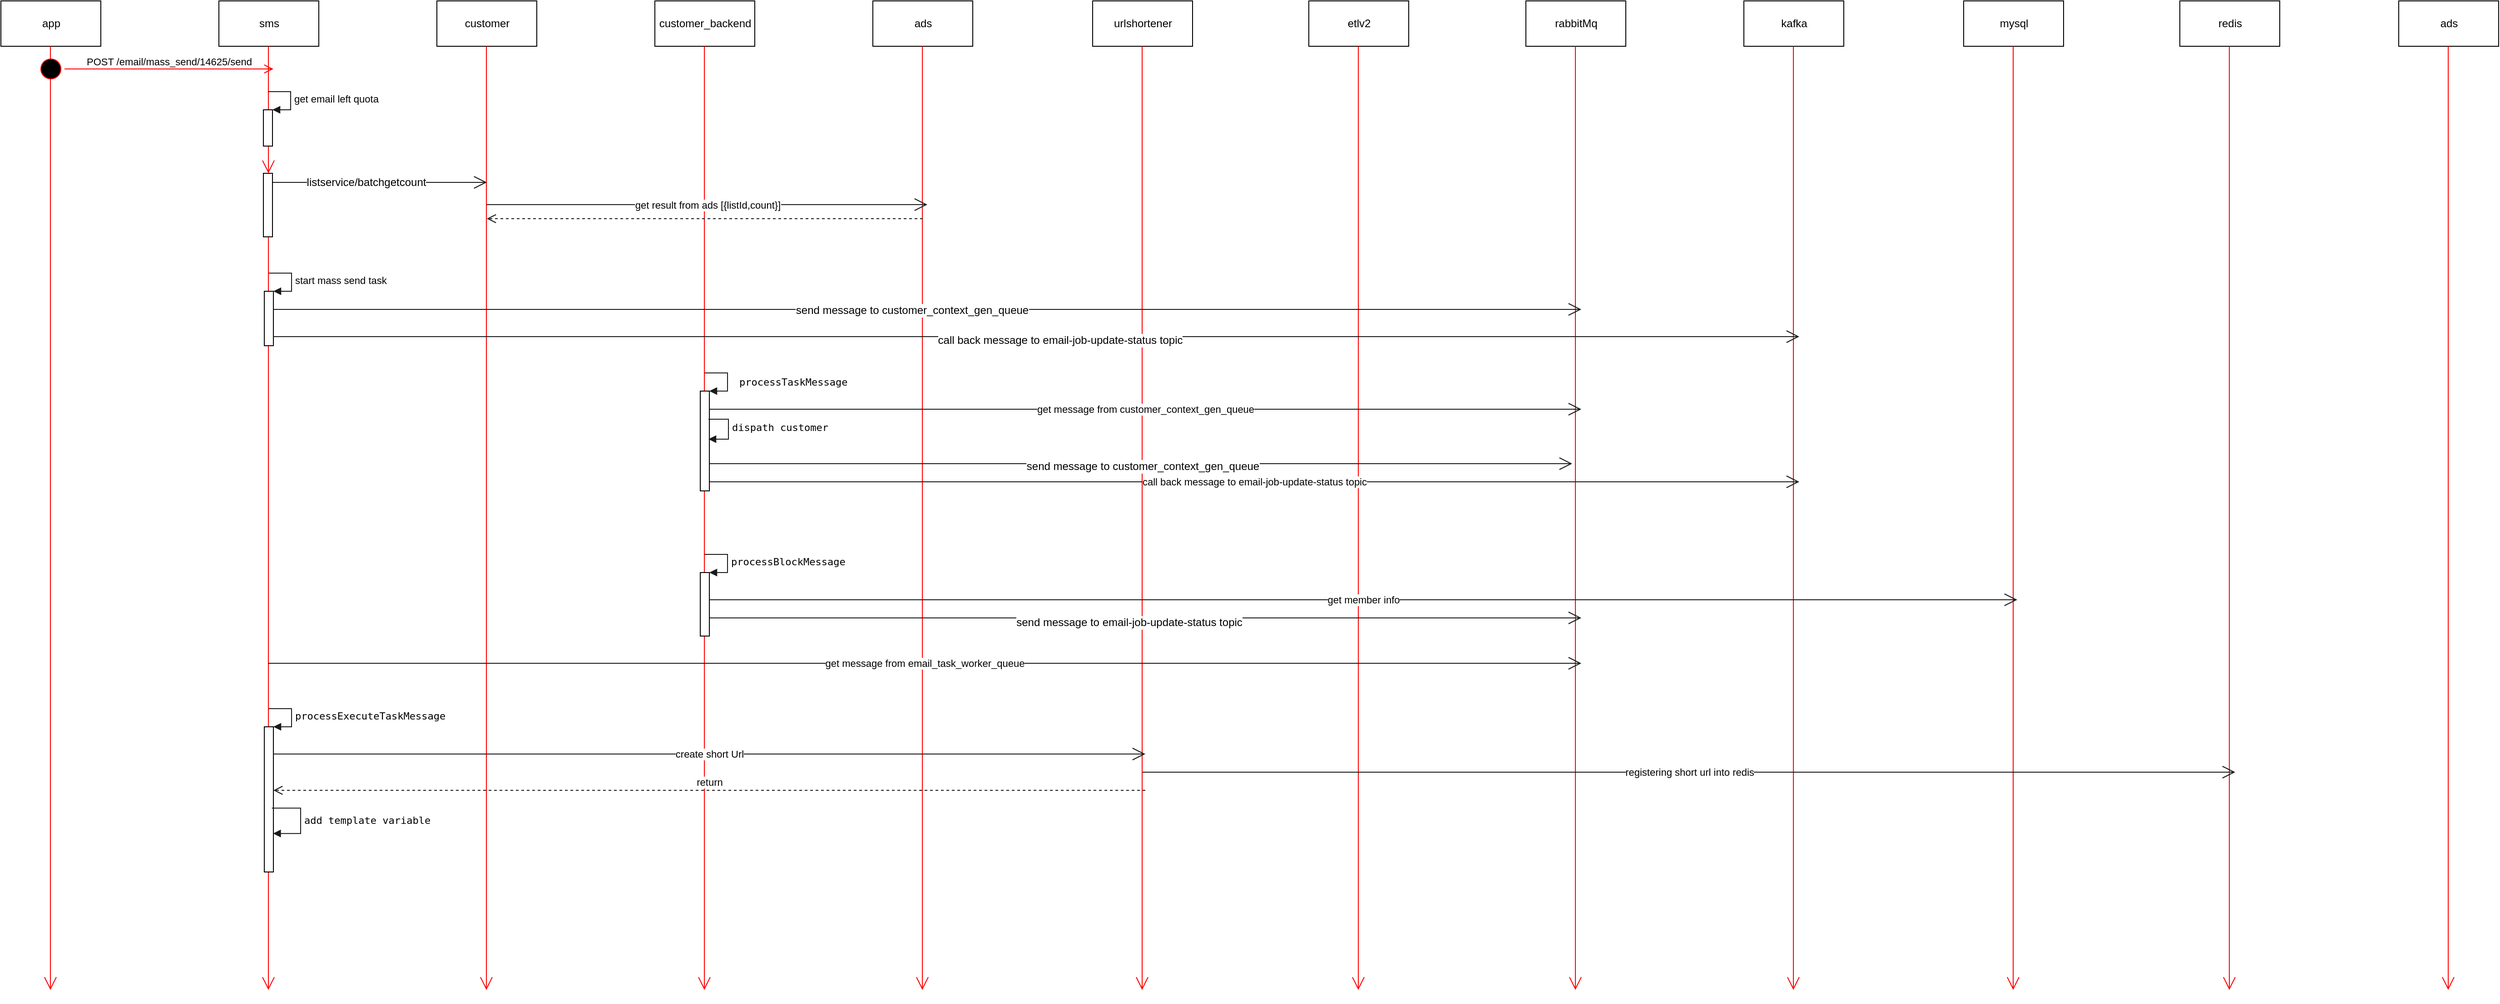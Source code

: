 <mxfile version="10.7.7" type="github"><diagram id="O8g2RhH4K5P0FFONlndG" name="Page-1"><mxGraphModel dx="2119" dy="731" grid="1" gridSize="10" guides="1" tooltips="1" connect="1" arrows="1" fold="1" page="1" pageScale="1" pageWidth="827" pageHeight="1169" math="0" shadow="0"><root><mxCell id="0"/><mxCell id="1" parent="0"/><mxCell id="TE-8ePu028glbtKg9xM3-2" value="app" style="html=1;" parent="1" vertex="1"><mxGeometry x="-200" y="30" width="110" height="50" as="geometry"/></mxCell><mxCell id="TE-8ePu028glbtKg9xM3-4" value="customer" style="html=1;" parent="1" vertex="1"><mxGeometry x="280" y="30" width="110" height="50" as="geometry"/></mxCell><mxCell id="TE-8ePu028glbtKg9xM3-5" value="" style="endArrow=open;endFill=1;endSize=12;html=1;strokeColor=#FF0000;" parent="1" edge="1"><mxGeometry width="160" relative="1" as="geometry"><mxPoint x="334.5" y="80" as="sourcePoint"/><mxPoint x="334.5" y="1120" as="targetPoint"/></mxGeometry></mxCell><mxCell id="TE-8ePu028glbtKg9xM3-6" value="customer_backend" style="html=1;" parent="1" vertex="1"><mxGeometry x="520" y="30" width="110" height="50" as="geometry"/></mxCell><mxCell id="TE-8ePu028glbtKg9xM3-7" value="" style="endArrow=open;endFill=1;endSize=12;html=1;strokeColor=#FF0000;" parent="1" edge="1"><mxGeometry width="160" relative="1" as="geometry"><mxPoint x="574.5" y="80" as="sourcePoint"/><mxPoint x="574.5" y="1120" as="targetPoint"/></mxGeometry></mxCell><mxCell id="TE-8ePu028glbtKg9xM3-8" value="ads" style="html=1;" parent="1" vertex="1"><mxGeometry x="760" y="30" width="110" height="50" as="geometry"/></mxCell><mxCell id="TE-8ePu028glbtKg9xM3-9" value="" style="endArrow=open;endFill=1;endSize=12;html=1;strokeColor=#FF0000;" parent="1" edge="1"><mxGeometry width="160" relative="1" as="geometry"><mxPoint x="814.5" y="80" as="sourcePoint"/><mxPoint x="814.5" y="1120" as="targetPoint"/></mxGeometry></mxCell><mxCell id="TE-8ePu028glbtKg9xM3-10" value="urlshortener" style="html=1;" parent="1" vertex="1"><mxGeometry x="1002" y="30" width="110" height="50" as="geometry"/></mxCell><mxCell id="TE-8ePu028glbtKg9xM3-11" value="" style="endArrow=open;endFill=1;endSize=12;html=1;strokeColor=#FF0000;" parent="1" edge="1"><mxGeometry width="160" relative="1" as="geometry"><mxPoint x="1056.5" y="80" as="sourcePoint"/><mxPoint x="1056.5" y="1120" as="targetPoint"/></mxGeometry></mxCell><mxCell id="TE-8ePu028glbtKg9xM3-12" value="etlv2" style="html=1;" parent="1" vertex="1"><mxGeometry x="1240" y="30" width="110" height="50" as="geometry"/></mxCell><mxCell id="TE-8ePu028glbtKg9xM3-13" value="" style="endArrow=open;endFill=1;endSize=12;html=1;strokeColor=#FF0000;" parent="1" edge="1"><mxGeometry width="160" relative="1" as="geometry"><mxPoint x="1294.5" y="80" as="sourcePoint"/><mxPoint x="1294.5" y="1120" as="targetPoint"/></mxGeometry></mxCell><mxCell id="TE-8ePu028glbtKg9xM3-14" value="rabbitMq" style="html=1;" parent="1" vertex="1"><mxGeometry x="1479" y="30" width="110" height="50" as="geometry"/></mxCell><mxCell id="TE-8ePu028glbtKg9xM3-15" value="" style="endArrow=open;endFill=1;endSize=12;html=1;strokeColor=#FF0000;" parent="1" edge="1"><mxGeometry width="160" relative="1" as="geometry"><mxPoint x="1533.5" y="80" as="sourcePoint"/><mxPoint x="1533.5" y="1120" as="targetPoint"/></mxGeometry></mxCell><mxCell id="TE-8ePu028glbtKg9xM3-16" value="kafka" style="html=1;" parent="1" vertex="1"><mxGeometry x="1719" y="30" width="110" height="50" as="geometry"/></mxCell><mxCell id="TE-8ePu028glbtKg9xM3-17" value="" style="endArrow=open;endFill=1;endSize=12;html=1;strokeColor=#FF0000;" parent="1" edge="1"><mxGeometry width="160" relative="1" as="geometry"><mxPoint x="1773.5" y="80" as="sourcePoint"/><mxPoint x="1773.5" y="1120" as="targetPoint"/></mxGeometry></mxCell><mxCell id="TE-8ePu028glbtKg9xM3-18" value="mysql" style="html=1;" parent="1" vertex="1"><mxGeometry x="1961" y="30" width="110" height="50" as="geometry"/></mxCell><mxCell id="TE-8ePu028glbtKg9xM3-19" value="" style="endArrow=open;endFill=1;endSize=12;html=1;strokeColor=#FF0000;" parent="1" edge="1"><mxGeometry width="160" relative="1" as="geometry"><mxPoint x="2015.5" y="80" as="sourcePoint"/><mxPoint x="2015.5" y="1120" as="targetPoint"/></mxGeometry></mxCell><mxCell id="TE-8ePu028glbtKg9xM3-20" value="redis" style="html=1;" parent="1" vertex="1"><mxGeometry x="2199" y="30" width="110" height="50" as="geometry"/></mxCell><mxCell id="TE-8ePu028glbtKg9xM3-21" value="" style="endArrow=open;endFill=1;endSize=12;html=1;strokeColor=#FF0000;" parent="1" edge="1"><mxGeometry width="160" relative="1" as="geometry"><mxPoint x="2253.5" y="80" as="sourcePoint"/><mxPoint x="2253.5" y="1120" as="targetPoint"/></mxGeometry></mxCell><mxCell id="TE-8ePu028glbtKg9xM3-22" value="ads" style="html=1;" parent="1" vertex="1"><mxGeometry x="2440" y="30" width="110" height="50" as="geometry"/></mxCell><mxCell id="TE-8ePu028glbtKg9xM3-23" value="" style="endArrow=open;endFill=1;endSize=12;html=1;strokeColor=#FF0000;" parent="1" edge="1"><mxGeometry width="160" relative="1" as="geometry"><mxPoint x="2494.5" y="80" as="sourcePoint"/><mxPoint x="2494.5" y="1120" as="targetPoint"/></mxGeometry></mxCell><mxCell id="ezRIE77XOHFSFWOEo3Oj-6" value="sms" style="html=1;" vertex="1" parent="1"><mxGeometry x="40" y="30" width="110" height="50" as="geometry"/></mxCell><mxCell id="ezRIE77XOHFSFWOEo3Oj-7" value="" style="endArrow=open;endFill=1;endSize=12;html=1;strokeColor=#FF0000;" edge="1" parent="1" source="ezRIE77XOHFSFWOEo3Oj-19"><mxGeometry width="160" relative="1" as="geometry"><mxPoint x="94.5" y="80" as="sourcePoint"/><mxPoint x="94.5" y="1120" as="targetPoint"/></mxGeometry></mxCell><mxCell id="ezRIE77XOHFSFWOEo3Oj-12" value="" style="endArrow=open;endFill=1;endSize=12;html=1;strokeColor=#FF0000;" edge="1" parent="1"><mxGeometry width="160" relative="1" as="geometry"><mxPoint x="-145.5" y="80" as="sourcePoint"/><mxPoint x="-145.5" y="1120" as="targetPoint"/></mxGeometry></mxCell><mxCell id="ezRIE77XOHFSFWOEo3Oj-13" value="" style="ellipse;html=1;shape=startState;fillColor=#000000;strokeColor=#ff0000;" vertex="1" parent="1"><mxGeometry x="-160" y="90" width="30" height="30" as="geometry"/></mxCell><mxCell id="ezRIE77XOHFSFWOEo3Oj-14" value="&lt;span&gt;POST /email/mass_send/14625/send&lt;/span&gt;" style="edgeStyle=orthogonalEdgeStyle;html=1;verticalAlign=bottom;endArrow=open;endSize=8;strokeColor=#ff0000;" edge="1" source="ezRIE77XOHFSFWOEo3Oj-13" parent="1"><mxGeometry relative="1" as="geometry"><mxPoint x="100" y="105" as="targetPoint"/></mxGeometry></mxCell><mxCell id="ezRIE77XOHFSFWOEo3Oj-17" value="" style="endArrow=open;endFill=1;endSize=12;html=1;strokeColor=#1A1A1A;" edge="1" parent="1"><mxGeometry width="160" relative="1" as="geometry"><mxPoint x="95" y="230" as="sourcePoint"/><mxPoint x="335" y="230" as="targetPoint"/></mxGeometry></mxCell><mxCell id="ezRIE77XOHFSFWOEo3Oj-22" value="listservice/batchgetcount" style="text;html=1;resizable=0;points=[];align=center;verticalAlign=middle;labelBackgroundColor=#ffffff;" vertex="1" connectable="0" parent="ezRIE77XOHFSFWOEo3Oj-17"><mxGeometry x="-0.108" relative="1" as="geometry"><mxPoint as="offset"/></mxGeometry></mxCell><mxCell id="ezRIE77XOHFSFWOEo3Oj-18" value="get result from ads [{listId,count}]" style="endArrow=open;endFill=1;endSize=12;html=1;strokeColor=#1A1A1A;" edge="1" parent="1"><mxGeometry width="160" relative="1" as="geometry"><mxPoint x="335" y="254.5" as="sourcePoint"/><mxPoint x="820" y="254.5" as="targetPoint"/></mxGeometry></mxCell><mxCell id="ezRIE77XOHFSFWOEo3Oj-19" value="" style="html=1;points=[];perimeter=orthogonalPerimeter;" vertex="1" parent="1"><mxGeometry x="89" y="220" width="10" height="70" as="geometry"/></mxCell><mxCell id="ezRIE77XOHFSFWOEo3Oj-20" value="" style="endArrow=open;endFill=1;endSize=12;html=1;strokeColor=#FF0000;" edge="1" parent="1" target="ezRIE77XOHFSFWOEo3Oj-19"><mxGeometry width="160" relative="1" as="geometry"><mxPoint x="94.5" y="80" as="sourcePoint"/><mxPoint x="94.5" y="1120" as="targetPoint"/></mxGeometry></mxCell><mxCell id="ezRIE77XOHFSFWOEo3Oj-21" value="" style="html=1;verticalAlign=bottom;endArrow=open;dashed=1;endSize=8;strokeColor=#1A1A1A;" edge="1" parent="1"><mxGeometry relative="1" as="geometry"><mxPoint x="815" y="270" as="sourcePoint"/><mxPoint x="335" y="270" as="targetPoint"/></mxGeometry></mxCell><mxCell id="ezRIE77XOHFSFWOEo3Oj-23" value="" style="html=1;points=[];perimeter=orthogonalPerimeter;" vertex="1" parent="1"><mxGeometry x="89" y="150" width="10" height="40" as="geometry"/></mxCell><mxCell id="ezRIE77XOHFSFWOEo3Oj-24" value="get email left quota&amp;nbsp;" style="edgeStyle=orthogonalEdgeStyle;html=1;align=left;spacingLeft=2;endArrow=block;rounded=0;entryX=1;entryY=0;strokeColor=#1A1A1A;" edge="1" target="ezRIE77XOHFSFWOEo3Oj-23" parent="1"><mxGeometry relative="1" as="geometry"><mxPoint x="94" y="130" as="sourcePoint"/><Array as="points"><mxPoint x="119" y="130"/></Array></mxGeometry></mxCell><mxCell id="ezRIE77XOHFSFWOEo3Oj-25" value="" style="html=1;points=[];perimeter=orthogonalPerimeter;" vertex="1" parent="1"><mxGeometry x="90" y="350" width="10" height="60" as="geometry"/></mxCell><mxCell id="ezRIE77XOHFSFWOEo3Oj-26" value="start mass send task" style="edgeStyle=orthogonalEdgeStyle;html=1;align=left;spacingLeft=2;endArrow=block;rounded=0;entryX=1;entryY=0;strokeColor=#1A1A1A;" edge="1" target="ezRIE77XOHFSFWOEo3Oj-25" parent="1"><mxGeometry relative="1" as="geometry"><mxPoint x="95" y="330" as="sourcePoint"/><Array as="points"><mxPoint x="120" y="330"/></Array></mxGeometry></mxCell><mxCell id="ezRIE77XOHFSFWOEo3Oj-27" value="" style="endArrow=open;endFill=1;endSize=12;html=1;strokeColor=#1A1A1A;" edge="1" parent="1"><mxGeometry width="160" relative="1" as="geometry"><mxPoint x="100" y="370" as="sourcePoint"/><mxPoint x="1540" y="370" as="targetPoint"/></mxGeometry></mxCell><mxCell id="ezRIE77XOHFSFWOEo3Oj-29" value="send message to&amp;nbsp;&lt;span&gt;customer_context_gen_queue&lt;/span&gt;" style="text;html=1;resizable=0;points=[];align=center;verticalAlign=middle;labelBackgroundColor=#ffffff;" vertex="1" connectable="0" parent="ezRIE77XOHFSFWOEo3Oj-27"><mxGeometry x="-0.023" y="-1" relative="1" as="geometry"><mxPoint x="-1" as="offset"/></mxGeometry></mxCell><mxCell id="ezRIE77XOHFSFWOEo3Oj-28" value="" style="endArrow=open;endFill=1;endSize=12;html=1;strokeColor=#1A1A1A;" edge="1" parent="1"><mxGeometry width="160" relative="1" as="geometry"><mxPoint x="100" y="400" as="sourcePoint"/><mxPoint x="1780" y="400" as="targetPoint"/></mxGeometry></mxCell><mxCell id="ezRIE77XOHFSFWOEo3Oj-30" value="call back message to&amp;nbsp;&lt;span&gt;email-job-update-status topic&lt;/span&gt;" style="text;html=1;resizable=0;points=[];align=center;verticalAlign=middle;labelBackgroundColor=#ffffff;" vertex="1" connectable="0" parent="ezRIE77XOHFSFWOEo3Oj-28"><mxGeometry x="0.029" y="-4" relative="1" as="geometry"><mxPoint x="1" as="offset"/></mxGeometry></mxCell><mxCell id="ezRIE77XOHFSFWOEo3Oj-31" value="" style="html=1;points=[];perimeter=orthogonalPerimeter;" vertex="1" parent="1"><mxGeometry x="570" y="460" width="10" height="110" as="geometry"/></mxCell><mxCell id="ezRIE77XOHFSFWOEo3Oj-32" value="&lt;pre&gt;processTaskMessage&lt;/pre&gt;" style="edgeStyle=orthogonalEdgeStyle;html=1;align=left;spacingLeft=2;endArrow=block;rounded=0;entryX=1;entryY=0;strokeColor=#1A1A1A;" edge="1" target="ezRIE77XOHFSFWOEo3Oj-31" parent="1"><mxGeometry x="0.388" y="-14" relative="1" as="geometry"><mxPoint x="575" y="440" as="sourcePoint"/><Array as="points"><mxPoint x="600" y="440"/></Array><mxPoint x="9" y="4" as="offset"/></mxGeometry></mxCell><mxCell id="ezRIE77XOHFSFWOEo3Oj-33" value="" style="html=1;points=[];perimeter=orthogonalPerimeter;" vertex="1" parent="1"><mxGeometry x="570" y="660" width="10" height="70" as="geometry"/></mxCell><mxCell id="ezRIE77XOHFSFWOEo3Oj-34" value="&lt;pre&gt;processBlockMessage&lt;/pre&gt;" style="edgeStyle=orthogonalEdgeStyle;html=1;align=left;spacingLeft=2;endArrow=block;rounded=0;entryX=1;entryY=0;strokeColor=#1A1A1A;" edge="1" target="ezRIE77XOHFSFWOEo3Oj-33" parent="1"><mxGeometry relative="1" as="geometry"><mxPoint x="575" y="640" as="sourcePoint"/><Array as="points"><mxPoint x="600" y="640"/></Array></mxGeometry></mxCell><mxCell id="ezRIE77XOHFSFWOEo3Oj-35" value="get message from&amp;nbsp;&lt;span&gt;customer_context_gen_queue&lt;/span&gt;" style="endArrow=open;endFill=1;endSize=12;html=1;strokeColor=#1A1A1A;" edge="1" parent="1"><mxGeometry width="160" relative="1" as="geometry"><mxPoint x="580" y="480" as="sourcePoint"/><mxPoint x="1540" y="480" as="targetPoint"/></mxGeometry></mxCell><mxCell id="ezRIE77XOHFSFWOEo3Oj-38" value="&lt;pre&gt;dispath customer&lt;br&gt;&lt;/pre&gt;" style="edgeStyle=orthogonalEdgeStyle;html=1;align=left;spacingLeft=2;endArrow=block;rounded=0;strokeColor=#1A1A1A;" edge="1" parent="1"><mxGeometry x="-0.061" relative="1" as="geometry"><mxPoint x="579" y="491" as="sourcePoint"/><Array as="points"><mxPoint x="601" y="491"/><mxPoint x="601" y="513"/></Array><mxPoint x="579" y="513" as="targetPoint"/><mxPoint as="offset"/></mxGeometry></mxCell><mxCell id="ezRIE77XOHFSFWOEo3Oj-39" value="" style="endArrow=open;endFill=1;endSize=12;html=1;strokeColor=#1A1A1A;" edge="1" parent="1"><mxGeometry width="160" relative="1" as="geometry"><mxPoint x="580" y="540" as="sourcePoint"/><mxPoint x="1530" y="540" as="targetPoint"/></mxGeometry></mxCell><mxCell id="ezRIE77XOHFSFWOEo3Oj-40" value="&lt;span&gt;send message to&amp;nbsp;&lt;/span&gt;&lt;span&gt;customer_context_gen_queue&lt;/span&gt;" style="text;html=1;resizable=0;points=[];align=center;verticalAlign=middle;labelBackgroundColor=#ffffff;" vertex="1" connectable="0" parent="ezRIE77XOHFSFWOEo3Oj-39"><mxGeometry x="0.001" y="-3" relative="1" as="geometry"><mxPoint x="1" as="offset"/></mxGeometry></mxCell><mxCell id="ezRIE77XOHFSFWOEo3Oj-41" value="call back message to&amp;nbsp;&lt;span&gt;email-job-update-status topic&lt;/span&gt;&lt;br&gt;" style="endArrow=open;endFill=1;endSize=12;html=1;strokeColor=#1A1A1A;" edge="1" parent="1"><mxGeometry width="160" relative="1" as="geometry"><mxPoint x="580" y="560" as="sourcePoint"/><mxPoint x="1780" y="560" as="targetPoint"/></mxGeometry></mxCell><mxCell id="ezRIE77XOHFSFWOEo3Oj-47" value="get member info" style="endArrow=open;endFill=1;endSize=12;html=1;strokeColor=#1A1A1A;" edge="1" parent="1"><mxGeometry width="160" relative="1" as="geometry"><mxPoint x="580" y="690" as="sourcePoint"/><mxPoint x="2020" y="690" as="targetPoint"/></mxGeometry></mxCell><mxCell id="ezRIE77XOHFSFWOEo3Oj-48" value="" style="endArrow=open;endFill=1;endSize=12;html=1;strokeColor=#1A1A1A;" edge="1" parent="1"><mxGeometry width="160" relative="1" as="geometry"><mxPoint x="580" y="710" as="sourcePoint"/><mxPoint x="1540" y="710" as="targetPoint"/></mxGeometry></mxCell><mxCell id="ezRIE77XOHFSFWOEo3Oj-50" value="send message to&amp;nbsp;&lt;span&gt;email-job-update-status topic&lt;/span&gt;" style="text;html=1;resizable=0;points=[];align=center;verticalAlign=middle;labelBackgroundColor=#ffffff;" vertex="1" connectable="0" parent="ezRIE77XOHFSFWOEo3Oj-48"><mxGeometry x="-0.04" y="-5" relative="1" as="geometry"><mxPoint x="1" as="offset"/></mxGeometry></mxCell><mxCell id="ezRIE77XOHFSFWOEo3Oj-51" value="get message from&amp;nbsp;&lt;span&gt;email_task_worker_queue&lt;/span&gt;" style="endArrow=open;endFill=1;endSize=12;html=1;strokeColor=#1A1A1A;" edge="1" parent="1"><mxGeometry width="160" relative="1" as="geometry"><mxPoint x="94" y="760" as="sourcePoint"/><mxPoint x="1540" y="760" as="targetPoint"/></mxGeometry></mxCell><mxCell id="ezRIE77XOHFSFWOEo3Oj-52" value="" style="html=1;points=[];perimeter=orthogonalPerimeter;" vertex="1" parent="1"><mxGeometry x="90" y="830" width="10" height="160" as="geometry"/></mxCell><mxCell id="ezRIE77XOHFSFWOEo3Oj-53" value="&lt;pre&gt;processExecuteTaskMessage&lt;/pre&gt;" style="edgeStyle=orthogonalEdgeStyle;html=1;align=left;spacingLeft=2;endArrow=block;rounded=0;entryX=1;entryY=0;strokeColor=#1A1A1A;" edge="1" target="ezRIE77XOHFSFWOEo3Oj-52" parent="1"><mxGeometry relative="1" as="geometry"><mxPoint x="95" y="810" as="sourcePoint"/><Array as="points"><mxPoint x="120" y="810"/></Array></mxGeometry></mxCell><mxCell id="ezRIE77XOHFSFWOEo3Oj-54" value="&lt;span&gt;create short Url&lt;/span&gt;" style="endArrow=open;endFill=1;endSize=12;html=1;strokeColor=#1A1A1A;" edge="1" parent="1"><mxGeometry width="160" relative="1" as="geometry"><mxPoint x="100" y="860" as="sourcePoint"/><mxPoint x="1060" y="860" as="targetPoint"/></mxGeometry></mxCell><mxCell id="ezRIE77XOHFSFWOEo3Oj-56" value="&lt;span&gt;registering short url into redis&lt;/span&gt;" style="endArrow=open;endFill=1;endSize=12;html=1;strokeColor=#1A1A1A;" edge="1" parent="1"><mxGeometry width="160" relative="1" as="geometry"><mxPoint x="1057" y="880" as="sourcePoint"/><mxPoint x="2260" y="880" as="targetPoint"/><Array as="points"/></mxGeometry></mxCell><mxCell id="ezRIE77XOHFSFWOEo3Oj-60" value="return" style="html=1;verticalAlign=bottom;endArrow=open;dashed=1;endSize=8;strokeColor=#1A1A1A;" edge="1" parent="1" target="ezRIE77XOHFSFWOEo3Oj-52"><mxGeometry relative="1" as="geometry"><mxPoint x="1060" y="900" as="sourcePoint"/><mxPoint x="970" y="900" as="targetPoint"/></mxGeometry></mxCell><mxCell id="ezRIE77XOHFSFWOEo3Oj-61" value="&lt;pre&gt;&lt;pre&gt;&lt;span&gt;add template variable&lt;/span&gt;&lt;/pre&gt;&lt;/pre&gt;" style="edgeStyle=orthogonalEdgeStyle;html=1;align=left;spacingLeft=2;endArrow=block;rounded=0;strokeColor=#1A1A1A;entryX=0.967;entryY=0.735;entryDx=0;entryDy=0;entryPerimeter=0;exitX=0.833;exitY=0.56;exitDx=0;exitDy=0;exitPerimeter=0;" edge="1" parent="1" source="ezRIE77XOHFSFWOEo3Oj-52" target="ezRIE77XOHFSFWOEo3Oj-52"><mxGeometry relative="1" as="geometry"><mxPoint x="110" y="940" as="sourcePoint"/><Array as="points"><mxPoint x="130" y="920"/><mxPoint x="130" y="948"/></Array><mxPoint x="110" y="970" as="targetPoint"/></mxGeometry></mxCell></root></mxGraphModel></diagram></mxfile>